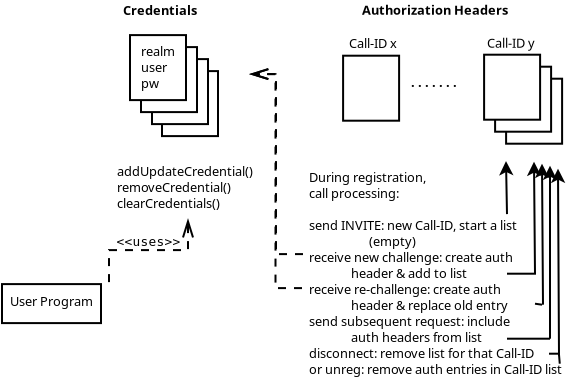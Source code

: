 <?xml version="1.0" encoding="UTF-8"?>
<dia:diagram xmlns:dia="http://www.lysator.liu.se/~alla/dia/">
  <dia:layer name="Background" visible="true">
    <dia:object type="Standard - Box" version="0" id="O0">
      <dia:attribute name="obj_pos">
        <dia:point val="10.4,6.8"/>
      </dia:attribute>
      <dia:attribute name="obj_bb">
        <dia:rectangle val="10.35,6.75;13.25,10.1"/>
      </dia:attribute>
      <dia:attribute name="elem_corner">
        <dia:point val="10.4,6.8"/>
      </dia:attribute>
      <dia:attribute name="elem_width">
        <dia:real val="2.8"/>
      </dia:attribute>
      <dia:attribute name="elem_height">
        <dia:real val="3.25"/>
      </dia:attribute>
      <dia:attribute name="show_background">
        <dia:boolean val="true"/>
      </dia:attribute>
    </dia:object>
    <dia:object type="Standard - Box" version="0" id="O1">
      <dia:attribute name="obj_pos">
        <dia:point val="9.9,6.2"/>
      </dia:attribute>
      <dia:attribute name="obj_bb">
        <dia:rectangle val="9.85,6.15;12.75,9.5"/>
      </dia:attribute>
      <dia:attribute name="elem_corner">
        <dia:point val="9.9,6.2"/>
      </dia:attribute>
      <dia:attribute name="elem_width">
        <dia:real val="2.8"/>
      </dia:attribute>
      <dia:attribute name="elem_height">
        <dia:real val="3.25"/>
      </dia:attribute>
      <dia:attribute name="show_background">
        <dia:boolean val="true"/>
      </dia:attribute>
    </dia:object>
    <dia:object type="Standard - Box" version="0" id="O2">
      <dia:attribute name="obj_pos">
        <dia:point val="9.35,5.6"/>
      </dia:attribute>
      <dia:attribute name="obj_bb">
        <dia:rectangle val="9.3,5.55;12.2,8.9"/>
      </dia:attribute>
      <dia:attribute name="elem_corner">
        <dia:point val="9.35,5.6"/>
      </dia:attribute>
      <dia:attribute name="elem_width">
        <dia:real val="2.8"/>
      </dia:attribute>
      <dia:attribute name="elem_height">
        <dia:real val="3.25"/>
      </dia:attribute>
      <dia:attribute name="show_background">
        <dia:boolean val="true"/>
      </dia:attribute>
    </dia:object>
    <dia:object type="Standard - Box" version="0" id="O3">
      <dia:attribute name="obj_pos">
        <dia:point val="8.8,5"/>
      </dia:attribute>
      <dia:attribute name="obj_bb">
        <dia:rectangle val="8.75,4.95;11.65,8.3"/>
      </dia:attribute>
      <dia:attribute name="elem_corner">
        <dia:point val="8.8,5"/>
      </dia:attribute>
      <dia:attribute name="elem_width">
        <dia:real val="2.8"/>
      </dia:attribute>
      <dia:attribute name="elem_height">
        <dia:real val="3.25"/>
      </dia:attribute>
      <dia:attribute name="show_background">
        <dia:boolean val="true"/>
      </dia:attribute>
    </dia:object>
    <dia:object type="Standard - Text" version="0" id="O4">
      <dia:attribute name="obj_pos">
        <dia:point val="8.45,4"/>
      </dia:attribute>
      <dia:attribute name="obj_bb">
        <dia:rectangle val="8.45,3.35;12.55,4.35"/>
      </dia:attribute>
      <dia:attribute name="text">
        <dia:composite type="text">
          <dia:attribute name="string">
            <dia:string>#Credentials#</dia:string>
          </dia:attribute>
          <dia:attribute name="font">
            <dia:font family="sans" style="80" name="Helvetica"/>
          </dia:attribute>
          <dia:attribute name="height">
            <dia:real val="0.8"/>
          </dia:attribute>
          <dia:attribute name="pos">
            <dia:point val="8.45,4"/>
          </dia:attribute>
          <dia:attribute name="color">
            <dia:color val="#000000"/>
          </dia:attribute>
          <dia:attribute name="alignment">
            <dia:enum val="0"/>
          </dia:attribute>
        </dia:composite>
      </dia:attribute>
    </dia:object>
    <dia:object type="Standard - Text" version="0" id="O5">
      <dia:attribute name="obj_pos">
        <dia:point val="9.35,6.05"/>
      </dia:attribute>
      <dia:attribute name="obj_bb">
        <dia:rectangle val="9.35,5.4;11.1,8"/>
      </dia:attribute>
      <dia:attribute name="text">
        <dia:composite type="text">
          <dia:attribute name="string">
            <dia:string>#realm
user
pw#</dia:string>
          </dia:attribute>
          <dia:attribute name="font">
            <dia:font family="sans" style="0" name="Helvetica"/>
          </dia:attribute>
          <dia:attribute name="height">
            <dia:real val="0.8"/>
          </dia:attribute>
          <dia:attribute name="pos">
            <dia:point val="9.35,6.05"/>
          </dia:attribute>
          <dia:attribute name="color">
            <dia:color val="#000000"/>
          </dia:attribute>
          <dia:attribute name="alignment">
            <dia:enum val="0"/>
          </dia:attribute>
        </dia:composite>
      </dia:attribute>
    </dia:object>
    <dia:object type="Standard - Text" version="0" id="O6">
      <dia:attribute name="obj_pos">
        <dia:point val="8.15,11.25"/>
      </dia:attribute>
      <dia:attribute name="obj_bb">
        <dia:rectangle val="8.15,10.6;15.35,14"/>
      </dia:attribute>
      <dia:attribute name="text">
        <dia:composite type="text">
          <dia:attribute name="string">
            <dia:string>#
addUpdateCredential()
removeCredential()
clearCredentials()#</dia:string>
          </dia:attribute>
          <dia:attribute name="font">
            <dia:font family="sans" style="0" name="Helvetica"/>
          </dia:attribute>
          <dia:attribute name="height">
            <dia:real val="0.8"/>
          </dia:attribute>
          <dia:attribute name="pos">
            <dia:point val="8.15,11.25"/>
          </dia:attribute>
          <dia:attribute name="color">
            <dia:color val="#000000"/>
          </dia:attribute>
          <dia:attribute name="alignment">
            <dia:enum val="0"/>
          </dia:attribute>
        </dia:composite>
      </dia:attribute>
    </dia:object>
    <dia:object type="Standard - Box" version="0" id="O7">
      <dia:attribute name="obj_pos">
        <dia:point val="2.4,17.45"/>
      </dia:attribute>
      <dia:attribute name="obj_bb">
        <dia:rectangle val="2.35,17.4;7.4,19.45"/>
      </dia:attribute>
      <dia:attribute name="elem_corner">
        <dia:point val="2.4,17.45"/>
      </dia:attribute>
      <dia:attribute name="elem_width">
        <dia:real val="4.95"/>
      </dia:attribute>
      <dia:attribute name="elem_height">
        <dia:real val="1.95"/>
      </dia:attribute>
      <dia:attribute name="show_background">
        <dia:boolean val="true"/>
      </dia:attribute>
    </dia:object>
    <dia:object type="Standard - Text" version="0" id="O8">
      <dia:attribute name="obj_pos">
        <dia:point val="8.15,18.8"/>
      </dia:attribute>
      <dia:attribute name="obj_bb">
        <dia:rectangle val="8.15,18.15;8.15,19.15"/>
      </dia:attribute>
      <dia:attribute name="text">
        <dia:composite type="text">
          <dia:attribute name="string">
            <dia:string>##</dia:string>
          </dia:attribute>
          <dia:attribute name="font">
            <dia:font family="sans" style="0" name="Helvetica"/>
          </dia:attribute>
          <dia:attribute name="height">
            <dia:real val="0.8"/>
          </dia:attribute>
          <dia:attribute name="pos">
            <dia:point val="8.15,18.8"/>
          </dia:attribute>
          <dia:attribute name="color">
            <dia:color val="#000000"/>
          </dia:attribute>
          <dia:attribute name="alignment">
            <dia:enum val="0"/>
          </dia:attribute>
        </dia:composite>
      </dia:attribute>
    </dia:object>
    <dia:object type="Standard - Text" version="0" id="O9">
      <dia:attribute name="obj_pos">
        <dia:point val="2.8,18.55"/>
      </dia:attribute>
      <dia:attribute name="obj_bb">
        <dia:rectangle val="2.8,17.9;7.1,18.9"/>
      </dia:attribute>
      <dia:attribute name="text">
        <dia:composite type="text">
          <dia:attribute name="string">
            <dia:string>#User Program#</dia:string>
          </dia:attribute>
          <dia:attribute name="font">
            <dia:font family="sans" style="0" name="Helvetica"/>
          </dia:attribute>
          <dia:attribute name="height">
            <dia:real val="0.8"/>
          </dia:attribute>
          <dia:attribute name="pos">
            <dia:point val="2.8,18.55"/>
          </dia:attribute>
          <dia:attribute name="color">
            <dia:color val="#000000"/>
          </dia:attribute>
          <dia:attribute name="alignment">
            <dia:enum val="0"/>
          </dia:attribute>
        </dia:composite>
      </dia:attribute>
    </dia:object>
    <dia:object type="UML - Dependency" version="0" id="O10">
      <dia:attribute name="obj_pos">
        <dia:point val="7.75,17.35"/>
      </dia:attribute>
      <dia:attribute name="obj_bb">
        <dia:rectangle val="7.7,13.7;12.15,17.4"/>
      </dia:attribute>
      <dia:attribute name="orth_points">
        <dia:point val="7.75,17.35"/>
        <dia:point val="7.75,15.75"/>
        <dia:point val="11.7,15.75"/>
        <dia:point val="11.7,14.15"/>
      </dia:attribute>
      <dia:attribute name="orth_orient">
        <dia:enum val="1"/>
        <dia:enum val="0"/>
        <dia:enum val="1"/>
      </dia:attribute>
      <dia:attribute name="orth_autoroute">
        <dia:boolean val="true"/>
      </dia:attribute>
      <dia:attribute name="line_colour">
        <dia:color val="#000000"/>
      </dia:attribute>
      <dia:attribute name="name">
        <dia:string>##</dia:string>
      </dia:attribute>
      <dia:attribute name="stereotype">
        <dia:string>#uses#</dia:string>
      </dia:attribute>
      <dia:attribute name="draw_arrow">
        <dia:boolean val="true"/>
      </dia:attribute>
    </dia:object>
    <dia:object type="Standard - Box" version="0" id="O11">
      <dia:attribute name="obj_pos">
        <dia:point val="27.605,7.18"/>
      </dia:attribute>
      <dia:attribute name="obj_bb">
        <dia:rectangle val="27.555,7.13;30.455,10.48"/>
      </dia:attribute>
      <dia:attribute name="elem_corner">
        <dia:point val="27.605,7.18"/>
      </dia:attribute>
      <dia:attribute name="elem_width">
        <dia:real val="2.8"/>
      </dia:attribute>
      <dia:attribute name="elem_height">
        <dia:real val="3.25"/>
      </dia:attribute>
      <dia:attribute name="show_background">
        <dia:boolean val="true"/>
      </dia:attribute>
    </dia:object>
    <dia:object type="Standard - Box" version="0" id="O12">
      <dia:attribute name="obj_pos">
        <dia:point val="27.055,6.58"/>
      </dia:attribute>
      <dia:attribute name="obj_bb">
        <dia:rectangle val="27.005,6.53;29.905,9.88"/>
      </dia:attribute>
      <dia:attribute name="elem_corner">
        <dia:point val="27.055,6.58"/>
      </dia:attribute>
      <dia:attribute name="elem_width">
        <dia:real val="2.8"/>
      </dia:attribute>
      <dia:attribute name="elem_height">
        <dia:real val="3.25"/>
      </dia:attribute>
      <dia:attribute name="show_background">
        <dia:boolean val="true"/>
      </dia:attribute>
    </dia:object>
    <dia:object type="Standard - Box" version="0" id="O13">
      <dia:attribute name="obj_pos">
        <dia:point val="26.505,5.98"/>
      </dia:attribute>
      <dia:attribute name="obj_bb">
        <dia:rectangle val="26.455,5.93;29.355,9.28"/>
      </dia:attribute>
      <dia:attribute name="elem_corner">
        <dia:point val="26.505,5.98"/>
      </dia:attribute>
      <dia:attribute name="elem_width">
        <dia:real val="2.8"/>
      </dia:attribute>
      <dia:attribute name="elem_height">
        <dia:real val="3.25"/>
      </dia:attribute>
      <dia:attribute name="show_background">
        <dia:boolean val="true"/>
      </dia:attribute>
    </dia:object>
    <dia:object type="Standard - Text" version="0" id="O14">
      <dia:attribute name="obj_pos">
        <dia:point val="20.405,3.98"/>
      </dia:attribute>
      <dia:attribute name="obj_bb">
        <dia:rectangle val="20.405,3.33;28.455,4.33"/>
      </dia:attribute>
      <dia:attribute name="text">
        <dia:composite type="text">
          <dia:attribute name="string">
            <dia:string>#Authorization Headers#</dia:string>
          </dia:attribute>
          <dia:attribute name="font">
            <dia:font family="sans" style="80" name="Helvetica"/>
          </dia:attribute>
          <dia:attribute name="height">
            <dia:real val="0.8"/>
          </dia:attribute>
          <dia:attribute name="pos">
            <dia:point val="20.405,3.98"/>
          </dia:attribute>
          <dia:attribute name="color">
            <dia:color val="#000000"/>
          </dia:attribute>
          <dia:attribute name="alignment">
            <dia:enum val="0"/>
          </dia:attribute>
        </dia:composite>
      </dia:attribute>
    </dia:object>
    <dia:object type="Standard - Box" version="0" id="O15">
      <dia:attribute name="obj_pos">
        <dia:point val="19.455,6.03"/>
      </dia:attribute>
      <dia:attribute name="obj_bb">
        <dia:rectangle val="19.405,5.98;22.305,9.33"/>
      </dia:attribute>
      <dia:attribute name="elem_corner">
        <dia:point val="19.455,6.03"/>
      </dia:attribute>
      <dia:attribute name="elem_width">
        <dia:real val="2.8"/>
      </dia:attribute>
      <dia:attribute name="elem_height">
        <dia:real val="3.25"/>
      </dia:attribute>
      <dia:attribute name="show_background">
        <dia:boolean val="true"/>
      </dia:attribute>
    </dia:object>
    <dia:object type="Standard - Text" version="0" id="O16">
      <dia:attribute name="obj_pos">
        <dia:point val="19.75,5.65"/>
      </dia:attribute>
      <dia:attribute name="obj_bb">
        <dia:rectangle val="19.75,5;22.15,6"/>
      </dia:attribute>
      <dia:attribute name="text">
        <dia:composite type="text">
          <dia:attribute name="string">
            <dia:string>#Call-ID x#</dia:string>
          </dia:attribute>
          <dia:attribute name="font">
            <dia:font family="sans" style="0" name="Helvetica"/>
          </dia:attribute>
          <dia:attribute name="height">
            <dia:real val="0.8"/>
          </dia:attribute>
          <dia:attribute name="pos">
            <dia:point val="19.75,5.65"/>
          </dia:attribute>
          <dia:attribute name="color">
            <dia:color val="#000000"/>
          </dia:attribute>
          <dia:attribute name="alignment">
            <dia:enum val="0"/>
          </dia:attribute>
        </dia:composite>
      </dia:attribute>
    </dia:object>
    <dia:object type="Standard - Text" version="0" id="O17">
      <dia:attribute name="obj_pos">
        <dia:point val="26.655,5.63"/>
      </dia:attribute>
      <dia:attribute name="obj_bb">
        <dia:rectangle val="26.655,4.98;29.055,5.98"/>
      </dia:attribute>
      <dia:attribute name="text">
        <dia:composite type="text">
          <dia:attribute name="string">
            <dia:string>#Call-ID y#</dia:string>
          </dia:attribute>
          <dia:attribute name="font">
            <dia:font family="sans" style="0" name="Helvetica"/>
          </dia:attribute>
          <dia:attribute name="height">
            <dia:real val="0.8"/>
          </dia:attribute>
          <dia:attribute name="pos">
            <dia:point val="26.655,5.63"/>
          </dia:attribute>
          <dia:attribute name="color">
            <dia:color val="#000000"/>
          </dia:attribute>
          <dia:attribute name="alignment">
            <dia:enum val="0"/>
          </dia:attribute>
        </dia:composite>
      </dia:attribute>
    </dia:object>
    <dia:object type="Standard - Text" version="0" id="O18">
      <dia:attribute name="obj_pos">
        <dia:point val="17.75,12.35"/>
      </dia:attribute>
      <dia:attribute name="obj_bb">
        <dia:rectangle val="17.75,11.679;31.171,22.343"/>
      </dia:attribute>
      <dia:attribute name="text">
        <dia:composite type="text">
          <dia:attribute name="string">
            <dia:string>#During registration, 
call processing:

send INVITE: new Call-ID, start a list
                    (empty)
receive new challenge: create auth
              header &amp; add to list
receive re-challenge: create auth
              header &amp; replace old entry 
send subsequent request: include
              auth headers from list 
disconnect: remove list for that Call-ID
or unreg: remove auth entries in Call-ID list#</dia:string>
          </dia:attribute>
          <dia:attribute name="font">
            <dia:font family="sans" style="0" name="Helvetica"/>
          </dia:attribute>
          <dia:attribute name="height">
            <dia:real val="0.8"/>
          </dia:attribute>
          <dia:attribute name="pos">
            <dia:point val="17.75,12.35"/>
          </dia:attribute>
          <dia:attribute name="color">
            <dia:color val="#000000"/>
          </dia:attribute>
          <dia:attribute name="alignment">
            <dia:enum val="0"/>
          </dia:attribute>
        </dia:composite>
      </dia:attribute>
    </dia:object>
    <dia:object type="Standard - PolyLine" version="0" id="O19">
      <dia:attribute name="obj_pos">
        <dia:point val="27.65,13.95"/>
      </dia:attribute>
      <dia:attribute name="obj_bb">
        <dia:rectangle val="27.099,11.241;28.101,14.001"/>
      </dia:attribute>
      <dia:attribute name="poly_points">
        <dia:point val="27.65,13.95"/>
        <dia:point val="27.6,11.3"/>
      </dia:attribute>
      <dia:attribute name="end_arrow">
        <dia:enum val="22"/>
      </dia:attribute>
      <dia:attribute name="end_arrow_length">
        <dia:real val="0.5"/>
      </dia:attribute>
      <dia:attribute name="end_arrow_width">
        <dia:real val="0.5"/>
      </dia:attribute>
    </dia:object>
    <dia:object type="Standard - Text" version="0" id="O20">
      <dia:attribute name="obj_pos">
        <dia:point val="22.85,7.6"/>
      </dia:attribute>
      <dia:attribute name="obj_bb">
        <dia:rectangle val="22.85,6.929;26.021,7.993"/>
      </dia:attribute>
      <dia:attribute name="text">
        <dia:composite type="text">
          <dia:attribute name="string">
            <dia:string>#. . . . . . . #</dia:string>
          </dia:attribute>
          <dia:attribute name="font">
            <dia:font family="sans" style="80" name="Helvetica"/>
          </dia:attribute>
          <dia:attribute name="height">
            <dia:real val="0.8"/>
          </dia:attribute>
          <dia:attribute name="pos">
            <dia:point val="22.85,7.6"/>
          </dia:attribute>
          <dia:attribute name="color">
            <dia:color val="#000000"/>
          </dia:attribute>
          <dia:attribute name="alignment">
            <dia:enum val="0"/>
          </dia:attribute>
        </dia:composite>
      </dia:attribute>
    </dia:object>
    <dia:object type="UML - Dependency" version="0" id="O21">
      <dia:attribute name="obj_pos">
        <dia:point val="17.45,15.95"/>
      </dia:attribute>
      <dia:attribute name="obj_bb">
        <dia:rectangle val="14.3,6.5;17.5,16"/>
      </dia:attribute>
      <dia:attribute name="orth_points">
        <dia:point val="17.45,15.95"/>
        <dia:point val="16.1,15.95"/>
        <dia:point val="16.1,6.95"/>
        <dia:point val="14.75,6.95"/>
      </dia:attribute>
      <dia:attribute name="orth_orient">
        <dia:enum val="0"/>
        <dia:enum val="1"/>
        <dia:enum val="0"/>
      </dia:attribute>
      <dia:attribute name="orth_autoroute">
        <dia:boolean val="true"/>
      </dia:attribute>
      <dia:attribute name="line_colour">
        <dia:color val="#000000"/>
      </dia:attribute>
      <dia:attribute name="name">
        <dia:string>##</dia:string>
      </dia:attribute>
      <dia:attribute name="stereotype">
        <dia:string>##</dia:string>
      </dia:attribute>
      <dia:attribute name="draw_arrow">
        <dia:boolean val="true"/>
      </dia:attribute>
    </dia:object>
    <dia:object type="UML - Dependency" version="0" id="O22">
      <dia:attribute name="obj_pos">
        <dia:point val="17.4,17.65"/>
      </dia:attribute>
      <dia:attribute name="obj_bb">
        <dia:rectangle val="14.3,6.5;17.45,17.7"/>
      </dia:attribute>
      <dia:attribute name="orth_points">
        <dia:point val="17.4,17.65"/>
        <dia:point val="16.075,17.65"/>
        <dia:point val="16.075,6.95"/>
        <dia:point val="14.75,6.95"/>
      </dia:attribute>
      <dia:attribute name="orth_orient">
        <dia:enum val="0"/>
        <dia:enum val="1"/>
        <dia:enum val="0"/>
      </dia:attribute>
      <dia:attribute name="orth_autoroute">
        <dia:boolean val="true"/>
      </dia:attribute>
      <dia:attribute name="line_colour">
        <dia:color val="#000000"/>
      </dia:attribute>
      <dia:attribute name="name">
        <dia:string>##</dia:string>
      </dia:attribute>
      <dia:attribute name="stereotype">
        <dia:string>##</dia:string>
      </dia:attribute>
      <dia:attribute name="draw_arrow">
        <dia:boolean val="true"/>
      </dia:attribute>
    </dia:object>
    <dia:object type="Standard - Line" version="0" id="O23">
      <dia:attribute name="obj_pos">
        <dia:point val="29.05,16.93"/>
      </dia:attribute>
      <dia:attribute name="obj_bb">
        <dia:rectangle val="28.5,11.275;29.5,16.98"/>
      </dia:attribute>
      <dia:attribute name="conn_endpoints">
        <dia:point val="29.05,16.93"/>
        <dia:point val="29,11.33"/>
      </dia:attribute>
      <dia:attribute name="numcp">
        <dia:int val="1"/>
      </dia:attribute>
      <dia:attribute name="end_arrow">
        <dia:enum val="22"/>
      </dia:attribute>
      <dia:attribute name="end_arrow_length">
        <dia:real val="0.5"/>
      </dia:attribute>
      <dia:attribute name="end_arrow_width">
        <dia:real val="0.5"/>
      </dia:attribute>
    </dia:object>
    <dia:object type="Standard - Line" version="0" id="O24">
      <dia:attribute name="obj_pos">
        <dia:point val="29.45,18.48"/>
      </dia:attribute>
      <dia:attribute name="obj_bb">
        <dia:rectangle val="28.9,11.377;29.9,18.53"/>
      </dia:attribute>
      <dia:attribute name="conn_endpoints">
        <dia:point val="29.45,18.48"/>
        <dia:point val="29.4,11.43"/>
      </dia:attribute>
      <dia:attribute name="numcp">
        <dia:int val="1"/>
      </dia:attribute>
      <dia:attribute name="end_arrow">
        <dia:enum val="22"/>
      </dia:attribute>
      <dia:attribute name="end_arrow_length">
        <dia:real val="0.5"/>
      </dia:attribute>
      <dia:attribute name="end_arrow_width">
        <dia:real val="0.5"/>
      </dia:attribute>
    </dia:object>
    <dia:object type="Standard - Line" version="0" id="O25">
      <dia:attribute name="obj_pos">
        <dia:point val="29.8,20.18"/>
      </dia:attribute>
      <dia:attribute name="obj_bb">
        <dia:rectangle val="29.3,11.48;30.3,20.23"/>
      </dia:attribute>
      <dia:attribute name="conn_endpoints">
        <dia:point val="29.8,20.18"/>
        <dia:point val="29.8,11.53"/>
      </dia:attribute>
      <dia:attribute name="numcp">
        <dia:int val="1"/>
      </dia:attribute>
      <dia:attribute name="end_arrow">
        <dia:enum val="22"/>
      </dia:attribute>
      <dia:attribute name="end_arrow_length">
        <dia:real val="0.5"/>
      </dia:attribute>
      <dia:attribute name="end_arrow_width">
        <dia:real val="0.5"/>
      </dia:attribute>
    </dia:object>
    <dia:object type="Standard - Line" version="0" id="O26">
      <dia:attribute name="obj_pos">
        <dia:point val="30.25,21.03"/>
      </dia:attribute>
      <dia:attribute name="obj_bb">
        <dia:rectangle val="29.7,11.627;30.7,21.08"/>
      </dia:attribute>
      <dia:attribute name="conn_endpoints">
        <dia:point val="30.25,21.03"/>
        <dia:point val="30.2,11.68"/>
      </dia:attribute>
      <dia:attribute name="numcp">
        <dia:int val="1"/>
      </dia:attribute>
      <dia:attribute name="end_arrow">
        <dia:enum val="22"/>
      </dia:attribute>
      <dia:attribute name="end_arrow_length">
        <dia:real val="0.5"/>
      </dia:attribute>
      <dia:attribute name="end_arrow_width">
        <dia:real val="0.5"/>
      </dia:attribute>
    </dia:object>
    <dia:object type="Standard - Line" version="0" id="O27">
      <dia:attribute name="obj_pos">
        <dia:point val="29.1,16.93"/>
      </dia:attribute>
      <dia:attribute name="obj_bb">
        <dia:rectangle val="27.6,16.88;29.15,16.98"/>
      </dia:attribute>
      <dia:attribute name="conn_endpoints">
        <dia:point val="29.1,16.93"/>
        <dia:point val="27.65,16.93"/>
      </dia:attribute>
      <dia:attribute name="numcp">
        <dia:int val="1"/>
      </dia:attribute>
    </dia:object>
    <dia:object type="Standard - Line" version="0" id="O28">
      <dia:attribute name="obj_pos">
        <dia:point val="29.8,20.18"/>
      </dia:attribute>
      <dia:attribute name="obj_bb">
        <dia:rectangle val="27.6,20.13;29.85,20.23"/>
      </dia:attribute>
      <dia:attribute name="conn_endpoints">
        <dia:point val="29.8,20.18"/>
        <dia:point val="27.65,20.18"/>
      </dia:attribute>
      <dia:attribute name="numcp">
        <dia:int val="1"/>
      </dia:attribute>
    </dia:object>
    <dia:object type="Standard - Line" version="0" id="O29">
      <dia:attribute name="obj_pos">
        <dia:point val="29.4,18.48"/>
      </dia:attribute>
      <dia:attribute name="obj_bb">
        <dia:rectangle val="28.993,18.373;29.457,18.537"/>
      </dia:attribute>
      <dia:attribute name="conn_endpoints">
        <dia:point val="29.4,18.48"/>
        <dia:point val="29.05,18.43"/>
      </dia:attribute>
      <dia:attribute name="numcp">
        <dia:int val="1"/>
      </dia:attribute>
    </dia:object>
    <dia:object type="Standard - Line" version="0" id="O30">
      <dia:attribute name="obj_pos">
        <dia:point val="30.2,20.93"/>
      </dia:attribute>
      <dia:attribute name="obj_bb">
        <dia:rectangle val="29.7,20.88;30.25,20.98"/>
      </dia:attribute>
      <dia:attribute name="conn_endpoints">
        <dia:point val="30.2,20.93"/>
        <dia:point val="29.75,20.93"/>
      </dia:attribute>
      <dia:attribute name="numcp">
        <dia:int val="1"/>
      </dia:attribute>
    </dia:object>
    <dia:object type="Standard - Line" version="0" id="O31">
      <dia:attribute name="obj_pos">
        <dia:point val="30.25,20.98"/>
      </dia:attribute>
      <dia:attribute name="obj_bb">
        <dia:rectangle val="30.196,20.926;30.341,21.484"/>
      </dia:attribute>
      <dia:attribute name="conn_endpoints">
        <dia:point val="30.25,20.98"/>
        <dia:point val="30.288,21.43"/>
      </dia:attribute>
      <dia:attribute name="numcp">
        <dia:int val="1"/>
      </dia:attribute>
    </dia:object>
  </dia:layer>
</dia:diagram>
